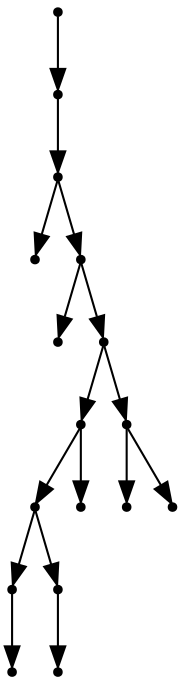 digraph {
  16 [shape=point];
  15 [shape=point];
  14 [shape=point];
  0 [shape=point];
  13 [shape=point];
  1 [shape=point];
  12 [shape=point];
  8 [shape=point];
  6 [shape=point];
  3 [shape=point];
  2 [shape=point];
  5 [shape=point];
  4 [shape=point];
  7 [shape=point];
  11 [shape=point];
  9 [shape=point];
  10 [shape=point];
16 -> 15;
15 -> 14;
14 -> 0;
14 -> 13;
13 -> 1;
13 -> 12;
12 -> 8;
8 -> 6;
6 -> 3;
3 -> 2;
6 -> 5;
5 -> 4;
8 -> 7;
12 -> 11;
11 -> 9;
11 -> 10;
}
